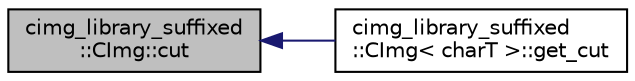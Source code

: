 digraph "cimg_library_suffixed::CImg::cut"
{
  edge [fontname="Helvetica",fontsize="10",labelfontname="Helvetica",labelfontsize="10"];
  node [fontname="Helvetica",fontsize="10",shape=record];
  rankdir="LR";
  Node701 [label="cimg_library_suffixed\l::CImg::cut",height=0.2,width=0.4,color="black", fillcolor="grey75", style="filled", fontcolor="black"];
  Node701 -> Node702 [dir="back",color="midnightblue",fontsize="10",style="solid",fontname="Helvetica"];
  Node702 [label="cimg_library_suffixed\l::CImg\< charT \>::get_cut",height=0.2,width=0.4,color="black", fillcolor="white", style="filled",URL="$structcimg__library__suffixed_1_1_c_img.html#a9c09aed552cc83f2de60b823561cd027",tooltip="Cut pixel values in specified range . "];
}
